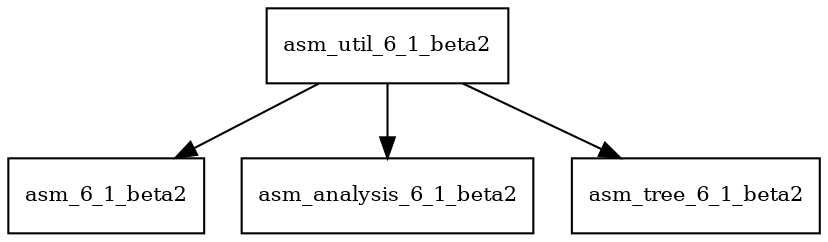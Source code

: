digraph asm_util_6_1_beta2_dependencies {
  node [shape = box, fontsize=10.0];
  asm_util_6_1_beta2 -> asm_6_1_beta2;
  asm_util_6_1_beta2 -> asm_analysis_6_1_beta2;
  asm_util_6_1_beta2 -> asm_tree_6_1_beta2;
}
